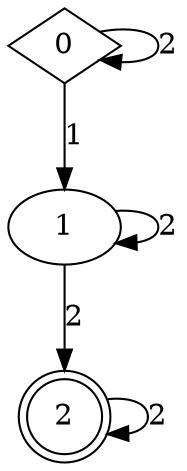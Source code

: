 digraph a { 
0[shape=diamond] ;
0->1 [label="1"] ;
0->0 [label="2"] ;
1 ;
1->1 [label="2"] ;
1->2 [label="2"] ;
2[shape=doublecircle] ;
2->2 [label="2"] ;

 }